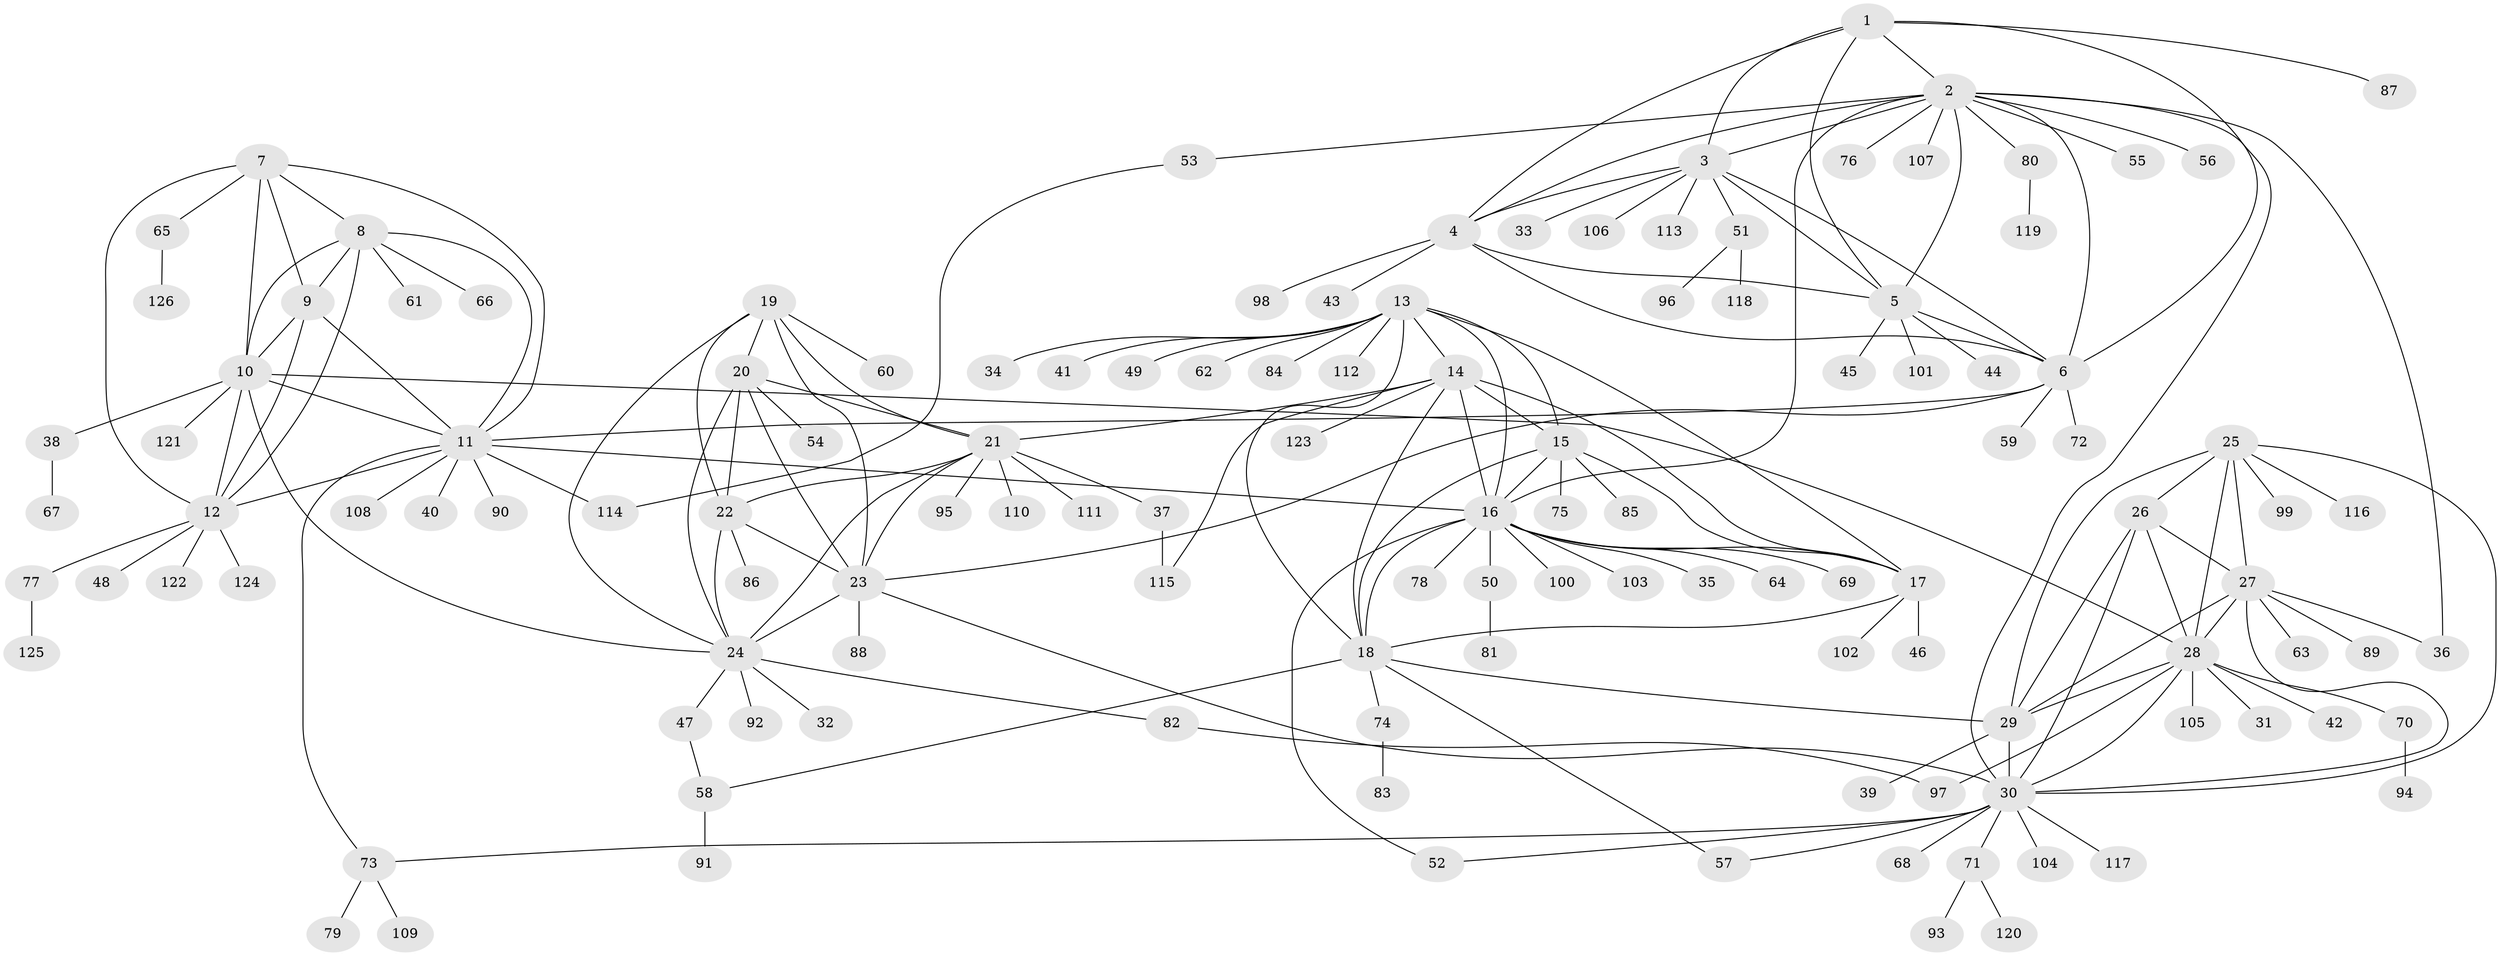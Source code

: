 // Generated by graph-tools (version 1.1) at 2025/54/03/09/25 04:54:39]
// undirected, 126 vertices, 189 edges
graph export_dot {
graph [start="1"]
  node [color=gray90,style=filled];
  1;
  2;
  3;
  4;
  5;
  6;
  7;
  8;
  9;
  10;
  11;
  12;
  13;
  14;
  15;
  16;
  17;
  18;
  19;
  20;
  21;
  22;
  23;
  24;
  25;
  26;
  27;
  28;
  29;
  30;
  31;
  32;
  33;
  34;
  35;
  36;
  37;
  38;
  39;
  40;
  41;
  42;
  43;
  44;
  45;
  46;
  47;
  48;
  49;
  50;
  51;
  52;
  53;
  54;
  55;
  56;
  57;
  58;
  59;
  60;
  61;
  62;
  63;
  64;
  65;
  66;
  67;
  68;
  69;
  70;
  71;
  72;
  73;
  74;
  75;
  76;
  77;
  78;
  79;
  80;
  81;
  82;
  83;
  84;
  85;
  86;
  87;
  88;
  89;
  90;
  91;
  92;
  93;
  94;
  95;
  96;
  97;
  98;
  99;
  100;
  101;
  102;
  103;
  104;
  105;
  106;
  107;
  108;
  109;
  110;
  111;
  112;
  113;
  114;
  115;
  116;
  117;
  118;
  119;
  120;
  121;
  122;
  123;
  124;
  125;
  126;
  1 -- 2;
  1 -- 3;
  1 -- 4;
  1 -- 5;
  1 -- 6;
  1 -- 87;
  2 -- 3;
  2 -- 4;
  2 -- 5;
  2 -- 6;
  2 -- 16;
  2 -- 30;
  2 -- 36;
  2 -- 53;
  2 -- 55;
  2 -- 56;
  2 -- 76;
  2 -- 80;
  2 -- 107;
  3 -- 4;
  3 -- 5;
  3 -- 6;
  3 -- 33;
  3 -- 51;
  3 -- 106;
  3 -- 113;
  4 -- 5;
  4 -- 6;
  4 -- 43;
  4 -- 98;
  5 -- 6;
  5 -- 44;
  5 -- 45;
  5 -- 101;
  6 -- 11;
  6 -- 23;
  6 -- 59;
  6 -- 72;
  7 -- 8;
  7 -- 9;
  7 -- 10;
  7 -- 11;
  7 -- 12;
  7 -- 65;
  8 -- 9;
  8 -- 10;
  8 -- 11;
  8 -- 12;
  8 -- 61;
  8 -- 66;
  9 -- 10;
  9 -- 11;
  9 -- 12;
  10 -- 11;
  10 -- 12;
  10 -- 24;
  10 -- 28;
  10 -- 38;
  10 -- 121;
  11 -- 12;
  11 -- 16;
  11 -- 40;
  11 -- 73;
  11 -- 90;
  11 -- 108;
  11 -- 114;
  12 -- 48;
  12 -- 77;
  12 -- 122;
  12 -- 124;
  13 -- 14;
  13 -- 15;
  13 -- 16;
  13 -- 17;
  13 -- 18;
  13 -- 34;
  13 -- 41;
  13 -- 49;
  13 -- 62;
  13 -- 84;
  13 -- 112;
  14 -- 15;
  14 -- 16;
  14 -- 17;
  14 -- 18;
  14 -- 21;
  14 -- 115;
  14 -- 123;
  15 -- 16;
  15 -- 17;
  15 -- 18;
  15 -- 75;
  15 -- 85;
  16 -- 17;
  16 -- 18;
  16 -- 35;
  16 -- 50;
  16 -- 52;
  16 -- 64;
  16 -- 69;
  16 -- 78;
  16 -- 100;
  16 -- 103;
  17 -- 18;
  17 -- 46;
  17 -- 102;
  18 -- 29;
  18 -- 57;
  18 -- 58;
  18 -- 74;
  19 -- 20;
  19 -- 21;
  19 -- 22;
  19 -- 23;
  19 -- 24;
  19 -- 60;
  20 -- 21;
  20 -- 22;
  20 -- 23;
  20 -- 24;
  20 -- 54;
  21 -- 22;
  21 -- 23;
  21 -- 24;
  21 -- 37;
  21 -- 95;
  21 -- 110;
  21 -- 111;
  22 -- 23;
  22 -- 24;
  22 -- 86;
  23 -- 24;
  23 -- 30;
  23 -- 88;
  24 -- 32;
  24 -- 47;
  24 -- 82;
  24 -- 92;
  25 -- 26;
  25 -- 27;
  25 -- 28;
  25 -- 29;
  25 -- 30;
  25 -- 99;
  25 -- 116;
  26 -- 27;
  26 -- 28;
  26 -- 29;
  26 -- 30;
  27 -- 28;
  27 -- 29;
  27 -- 30;
  27 -- 36;
  27 -- 63;
  27 -- 89;
  28 -- 29;
  28 -- 30;
  28 -- 31;
  28 -- 42;
  28 -- 70;
  28 -- 97;
  28 -- 105;
  29 -- 30;
  29 -- 39;
  30 -- 52;
  30 -- 57;
  30 -- 68;
  30 -- 71;
  30 -- 73;
  30 -- 104;
  30 -- 117;
  37 -- 115;
  38 -- 67;
  47 -- 58;
  50 -- 81;
  51 -- 96;
  51 -- 118;
  53 -- 114;
  58 -- 91;
  65 -- 126;
  70 -- 94;
  71 -- 93;
  71 -- 120;
  73 -- 79;
  73 -- 109;
  74 -- 83;
  77 -- 125;
  80 -- 119;
  82 -- 97;
}
